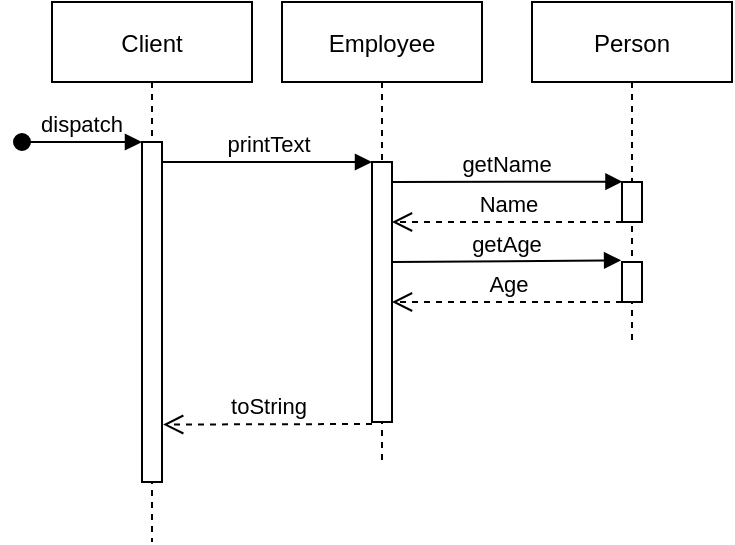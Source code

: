 <mxfile version="15.2.9" type="onedrive"><diagram id="kgpKYQtTHZ0yAKxKKP6v" name="Page-1"><mxGraphModel dx="652" dy="386" grid="1" gridSize="10" guides="1" tooltips="1" connect="1" arrows="1" fold="1" page="1" pageScale="1" pageWidth="850" pageHeight="1100" math="0" shadow="0"><root><mxCell id="0"/><mxCell id="1" parent="0"/><mxCell id="3nuBFxr9cyL0pnOWT2aG-1" value="Client" style="shape=umlLifeline;perimeter=lifelinePerimeter;container=1;collapsible=0;recursiveResize=0;rounded=0;shadow=0;strokeWidth=1;" parent="1" vertex="1"><mxGeometry x="120" y="80" width="100" height="270" as="geometry"/></mxCell><mxCell id="3nuBFxr9cyL0pnOWT2aG-2" value="" style="points=[];perimeter=orthogonalPerimeter;rounded=0;shadow=0;strokeWidth=1;" parent="3nuBFxr9cyL0pnOWT2aG-1" vertex="1"><mxGeometry x="45" y="70" width="10" height="170" as="geometry"/></mxCell><mxCell id="3nuBFxr9cyL0pnOWT2aG-3" value="dispatch" style="verticalAlign=bottom;startArrow=oval;endArrow=block;startSize=8;shadow=0;strokeWidth=1;" parent="3nuBFxr9cyL0pnOWT2aG-1" target="3nuBFxr9cyL0pnOWT2aG-2" edge="1"><mxGeometry relative="1" as="geometry"><mxPoint x="-15" y="70" as="sourcePoint"/></mxGeometry></mxCell><mxCell id="bdkCf_hMfHTtqbWEL7Ss-9" value="Employee" style="shape=umlLifeline;perimeter=lifelinePerimeter;container=1;collapsible=0;recursiveResize=0;rounded=0;shadow=0;strokeWidth=1;" vertex="1" parent="1"><mxGeometry x="235" y="80" width="100" height="230" as="geometry"/></mxCell><mxCell id="bdkCf_hMfHTtqbWEL7Ss-15" value="" style="points=[];perimeter=orthogonalPerimeter;rounded=0;shadow=0;strokeWidth=1;" vertex="1" parent="bdkCf_hMfHTtqbWEL7Ss-9"><mxGeometry x="45" y="80" width="10" height="130" as="geometry"/></mxCell><mxCell id="bdkCf_hMfHTtqbWEL7Ss-26" value="printText" style="html=1;verticalAlign=bottom;endArrow=block;" edge="1" parent="bdkCf_hMfHTtqbWEL7Ss-9"><mxGeometry width="80" relative="1" as="geometry"><mxPoint x="-60" y="80" as="sourcePoint"/><mxPoint x="45" y="80" as="targetPoint"/></mxGeometry></mxCell><mxCell id="bdkCf_hMfHTtqbWEL7Ss-27" value="toString" style="html=1;verticalAlign=bottom;endArrow=open;dashed=1;endSize=8;entryX=1.059;entryY=0.831;entryDx=0;entryDy=0;entryPerimeter=0;" edge="1" parent="bdkCf_hMfHTtqbWEL7Ss-9" target="3nuBFxr9cyL0pnOWT2aG-2"><mxGeometry relative="1" as="geometry"><mxPoint x="45" y="211" as="sourcePoint"/><mxPoint x="-45" y="210" as="targetPoint"/></mxGeometry></mxCell><mxCell id="bdkCf_hMfHTtqbWEL7Ss-28" value="getName" style="html=1;verticalAlign=bottom;endArrow=block;entryX=0.024;entryY=-0.007;entryDx=0;entryDy=0;entryPerimeter=0;" edge="1" parent="bdkCf_hMfHTtqbWEL7Ss-9" target="bdkCf_hMfHTtqbWEL7Ss-17"><mxGeometry width="80" relative="1" as="geometry"><mxPoint x="55" y="90" as="sourcePoint"/><mxPoint x="135" y="90" as="targetPoint"/></mxGeometry></mxCell><mxCell id="bdkCf_hMfHTtqbWEL7Ss-16" value="Person" style="shape=umlLifeline;perimeter=lifelinePerimeter;container=1;collapsible=0;recursiveResize=0;rounded=0;shadow=0;strokeWidth=1;" vertex="1" parent="1"><mxGeometry x="360" y="80" width="100" height="170" as="geometry"/></mxCell><mxCell id="bdkCf_hMfHTtqbWEL7Ss-17" value="" style="points=[];perimeter=orthogonalPerimeter;rounded=0;shadow=0;strokeWidth=1;" vertex="1" parent="bdkCf_hMfHTtqbWEL7Ss-16"><mxGeometry x="45" y="90" width="10" height="20" as="geometry"/></mxCell><mxCell id="bdkCf_hMfHTtqbWEL7Ss-24" value="" style="points=[];perimeter=orthogonalPerimeter;rounded=0;shadow=0;strokeWidth=1;" vertex="1" parent="bdkCf_hMfHTtqbWEL7Ss-16"><mxGeometry x="45" y="130" width="10" height="20" as="geometry"/></mxCell><mxCell id="bdkCf_hMfHTtqbWEL7Ss-31" value="Name" style="html=1;verticalAlign=bottom;endArrow=open;dashed=1;endSize=8;" edge="1" parent="bdkCf_hMfHTtqbWEL7Ss-16"><mxGeometry relative="1" as="geometry"><mxPoint x="45" y="110" as="sourcePoint"/><mxPoint x="-70" y="110" as="targetPoint"/></mxGeometry></mxCell><mxCell id="bdkCf_hMfHTtqbWEL7Ss-32" value="Age" style="html=1;verticalAlign=bottom;endArrow=open;dashed=1;endSize=8;" edge="1" parent="bdkCf_hMfHTtqbWEL7Ss-16"><mxGeometry relative="1" as="geometry"><mxPoint x="45" y="150" as="sourcePoint"/><mxPoint x="-70" y="150" as="targetPoint"/></mxGeometry></mxCell><mxCell id="bdkCf_hMfHTtqbWEL7Ss-29" value="getAge" style="html=1;verticalAlign=bottom;endArrow=block;entryX=-0.045;entryY=-0.041;entryDx=0;entryDy=0;entryPerimeter=0;" edge="1" parent="1" target="bdkCf_hMfHTtqbWEL7Ss-24"><mxGeometry width="80" relative="1" as="geometry"><mxPoint x="290" y="210" as="sourcePoint"/><mxPoint x="370" y="210" as="targetPoint"/></mxGeometry></mxCell></root></mxGraphModel></diagram></mxfile>